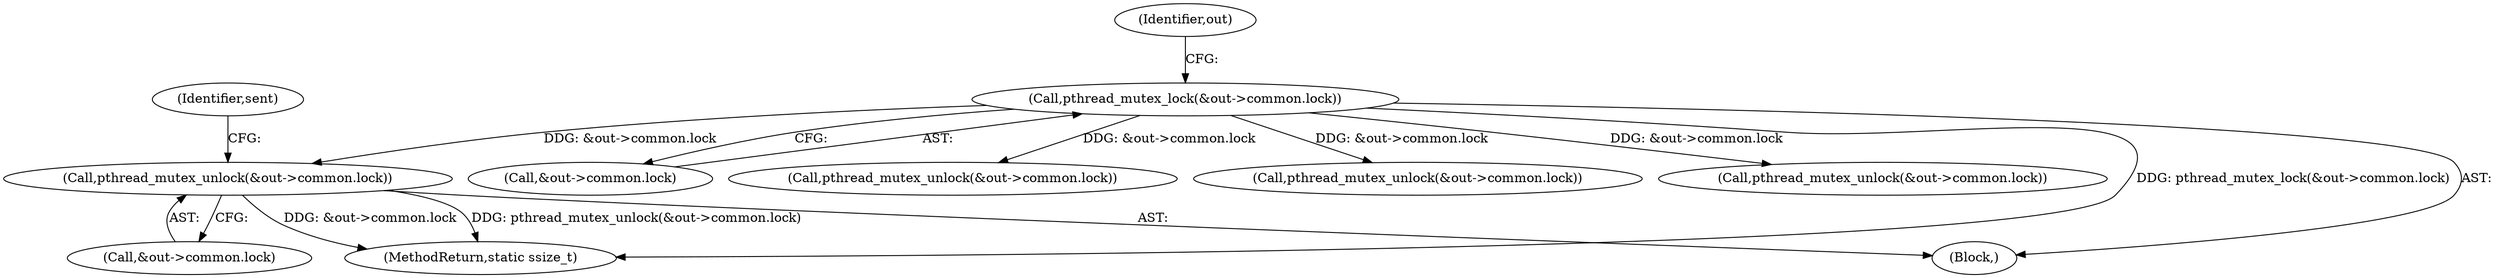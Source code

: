 digraph "0_Android_472271b153c5dc53c28beac55480a8d8434b2d5c_4@API" {
"1000223" [label="(Call,pthread_mutex_unlock(&out->common.lock))"];
"1000122" [label="(Call,pthread_mutex_lock(&out->common.lock))"];
"1000133" [label="(Identifier,out)"];
"1000224" [label="(Call,&out->common.lock)"];
"1000122" [label="(Call,pthread_mutex_lock(&out->common.lock))"];
"1000123" [label="(Call,&out->common.lock)"];
"1000302" [label="(MethodReturn,static ssize_t)"];
"1000106" [label="(Block,)"];
"1000191" [label="(Call,pthread_mutex_unlock(&out->common.lock))"];
"1000231" [label="(Identifier,sent)"];
"1000140" [label="(Call,pthread_mutex_unlock(&out->common.lock))"];
"1000223" [label="(Call,pthread_mutex_unlock(&out->common.lock))"];
"1000213" [label="(Call,pthread_mutex_unlock(&out->common.lock))"];
"1000223" -> "1000106"  [label="AST: "];
"1000223" -> "1000224"  [label="CFG: "];
"1000224" -> "1000223"  [label="AST: "];
"1000231" -> "1000223"  [label="CFG: "];
"1000223" -> "1000302"  [label="DDG: pthread_mutex_unlock(&out->common.lock)"];
"1000223" -> "1000302"  [label="DDG: &out->common.lock"];
"1000122" -> "1000223"  [label="DDG: &out->common.lock"];
"1000122" -> "1000106"  [label="AST: "];
"1000122" -> "1000123"  [label="CFG: "];
"1000123" -> "1000122"  [label="AST: "];
"1000133" -> "1000122"  [label="CFG: "];
"1000122" -> "1000302"  [label="DDG: pthread_mutex_lock(&out->common.lock)"];
"1000122" -> "1000140"  [label="DDG: &out->common.lock"];
"1000122" -> "1000191"  [label="DDG: &out->common.lock"];
"1000122" -> "1000213"  [label="DDG: &out->common.lock"];
}
